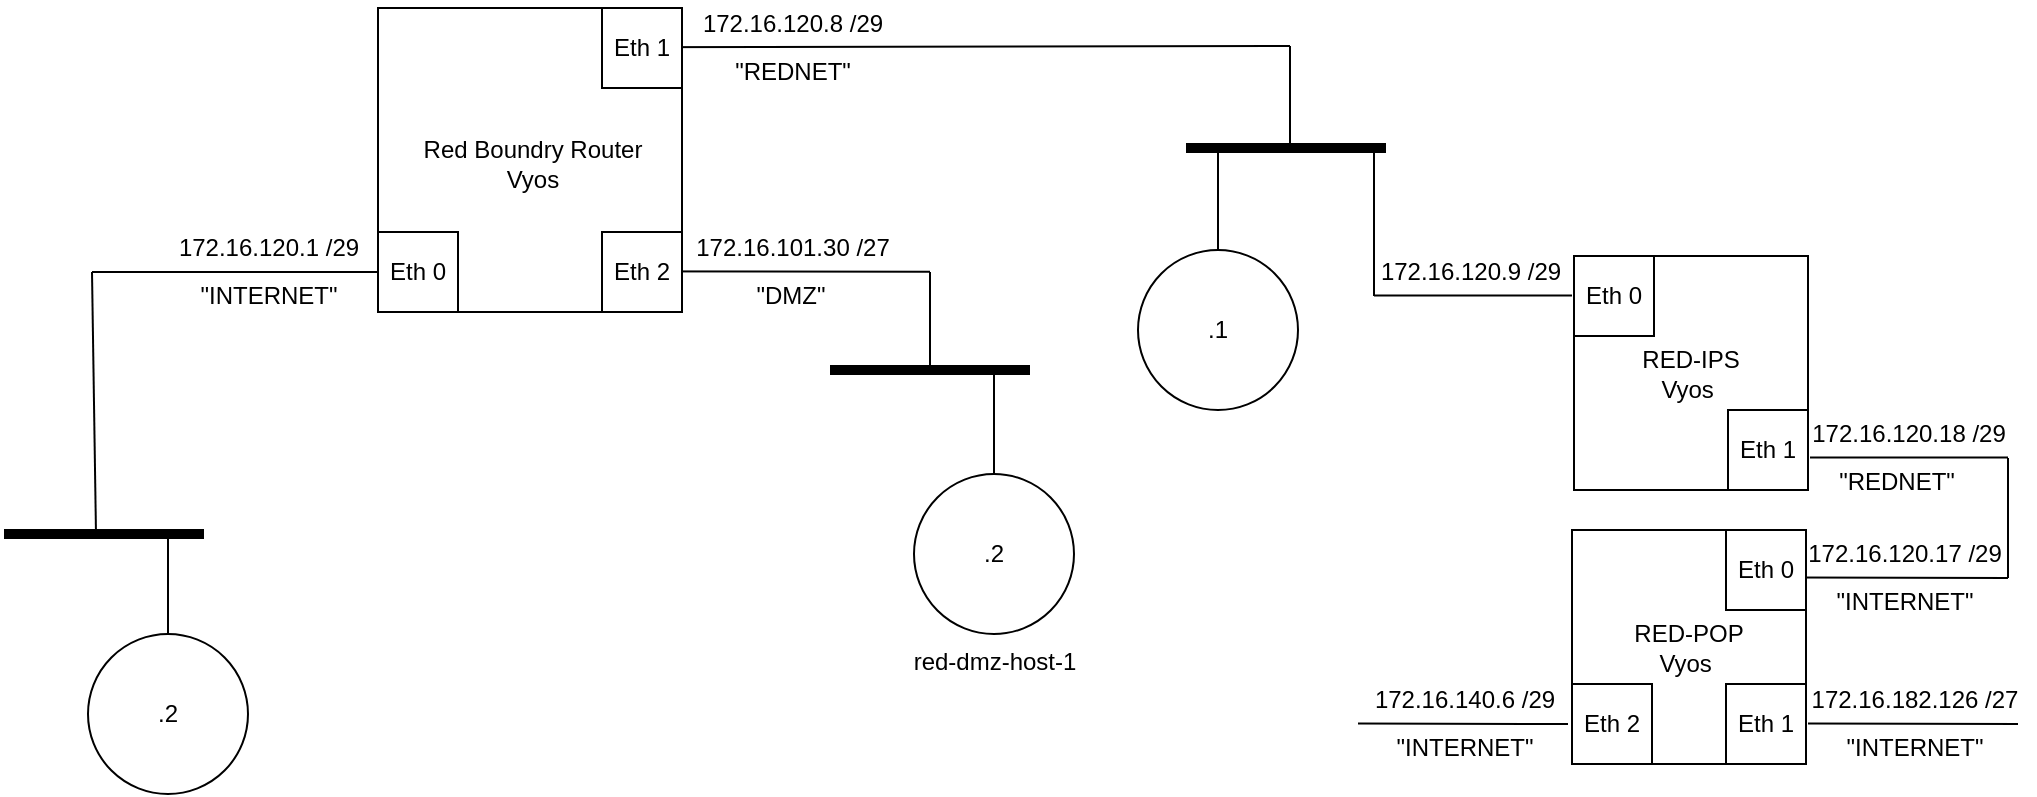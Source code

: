 <mxfile version="27.0.1">
  <diagram name="Page-1" id="r5pY6OEH55r_MRl_l-7a">
    <mxGraphModel dx="453" dy="723" grid="0" gridSize="10" guides="1" tooltips="1" connect="1" arrows="1" fold="1" page="1" pageScale="1" pageWidth="1500" pageHeight="1100" math="0" shadow="0">
      <root>
        <mxCell id="0" />
        <mxCell id="1" parent="0" />
        <mxCell id="gthj1zMNGUcNPDBHIXGr-64" value="" style="endArrow=none;html=1;rounded=0;" edge="1" parent="1">
          <mxGeometry width="50" height="50" relative="1" as="geometry">
            <mxPoint x="1140" y="614" as="sourcePoint" />
            <mxPoint x="1035" y="613.73" as="targetPoint" />
          </mxGeometry>
        </mxCell>
        <mxCell id="gthj1zMNGUcNPDBHIXGr-65" value="172.16.120.17 /29" style="text;html=1;align=center;verticalAlign=middle;resizable=0;points=[];autosize=1;strokeColor=none;fillColor=none;spacingBottom=0;" vertex="1" parent="1">
          <mxGeometry x="1030" y="589.94" width="115" height="24" as="geometry" />
        </mxCell>
        <mxCell id="gthj1zMNGUcNPDBHIXGr-48" value="" style="endArrow=none;html=1;rounded=0;" edge="1" parent="1">
          <mxGeometry width="50" height="50" relative="1" as="geometry">
            <mxPoint x="922" y="472.79" as="sourcePoint" />
            <mxPoint x="823" y="472.79" as="targetPoint" />
          </mxGeometry>
        </mxCell>
        <mxCell id="gthj1zMNGUcNPDBHIXGr-32" value="" style="endArrow=none;html=1;rounded=0;" edge="1" parent="1">
          <mxGeometry width="50" height="50" relative="1" as="geometry">
            <mxPoint x="220" y="643" as="sourcePoint" />
            <mxPoint x="220" y="592" as="targetPoint" />
          </mxGeometry>
        </mxCell>
        <mxCell id="gthj1zMNGUcNPDBHIXGr-12" value="" style="endArrow=none;html=1;rounded=0;exitX=1;exitY=0.5;exitDx=0;exitDy=0;" edge="1" parent="1">
          <mxGeometry width="50" height="50" relative="1" as="geometry">
            <mxPoint x="437" y="348.64" as="sourcePoint" />
            <mxPoint x="781" y="348" as="targetPoint" />
          </mxGeometry>
        </mxCell>
        <mxCell id="gthj1zMNGUcNPDBHIXGr-13" value="" style="endArrow=none;html=1;rounded=0;exitX=1;exitY=0.5;exitDx=0;exitDy=0;" edge="1" parent="1">
          <mxGeometry width="50" height="50" relative="1" as="geometry">
            <mxPoint x="384" y="460.64" as="sourcePoint" />
            <mxPoint x="601" y="460.91" as="targetPoint" />
          </mxGeometry>
        </mxCell>
        <mxCell id="gthj1zMNGUcNPDBHIXGr-10" value="" style="endArrow=none;html=1;rounded=0;" edge="1" parent="1" target="gthj1zMNGUcNPDBHIXGr-8">
          <mxGeometry width="50" height="50" relative="1" as="geometry">
            <mxPoint x="182" y="461" as="sourcePoint" />
            <mxPoint x="325" y="461" as="targetPoint" />
          </mxGeometry>
        </mxCell>
        <mxCell id="gthj1zMNGUcNPDBHIXGr-9" value="172.16.120.1 /29" style="text;html=1;align=center;verticalAlign=middle;resizable=0;points=[];autosize=1;strokeColor=none;fillColor=none;spacingBottom=0;" vertex="1" parent="1">
          <mxGeometry x="216" y="437" width="108" height="24" as="geometry" />
        </mxCell>
        <mxCell id="gthj1zMNGUcNPDBHIXGr-3" value="" style="whiteSpace=wrap;html=1;aspect=fixed;" vertex="1" parent="1">
          <mxGeometry x="325" y="329" width="152" height="152" as="geometry" />
        </mxCell>
        <mxCell id="gthj1zMNGUcNPDBHIXGr-5" value="&lt;br&gt;&lt;div&gt;Red Boundry Router&lt;/div&gt;&lt;div&gt;Vyos&lt;/div&gt;" style="text;html=1;align=center;verticalAlign=middle;resizable=0;points=[];autosize=1;strokeColor=none;fillColor=none;" vertex="1" parent="1">
          <mxGeometry x="338" y="372" width="127" height="55" as="geometry" />
        </mxCell>
        <mxCell id="gthj1zMNGUcNPDBHIXGr-6" value="Eth 1" style="whiteSpace=wrap;html=1;aspect=fixed;" vertex="1" parent="1">
          <mxGeometry x="437" y="329" width="40" height="40" as="geometry" />
        </mxCell>
        <mxCell id="gthj1zMNGUcNPDBHIXGr-7" value="Eth 2" style="whiteSpace=wrap;html=1;aspect=fixed;" vertex="1" parent="1">
          <mxGeometry x="437" y="441" width="40" height="40" as="geometry" />
        </mxCell>
        <mxCell id="gthj1zMNGUcNPDBHIXGr-8" value="Eth 0" style="whiteSpace=wrap;html=1;aspect=fixed;" vertex="1" parent="1">
          <mxGeometry x="325" y="441" width="40" height="40" as="geometry" />
        </mxCell>
        <mxCell id="gthj1zMNGUcNPDBHIXGr-11" value="&quot;INTERNET&quot;" style="text;html=1;align=center;verticalAlign=middle;resizable=0;points=[];autosize=1;strokeColor=none;fillColor=none;spacingBottom=0;" vertex="1" parent="1">
          <mxGeometry x="226.5" y="461" width="87" height="24" as="geometry" />
        </mxCell>
        <mxCell id="gthj1zMNGUcNPDBHIXGr-14" value="172.16.120.8 /29" style="text;html=1;align=center;verticalAlign=middle;resizable=0;points=[];autosize=1;strokeColor=none;fillColor=none;spacingBottom=0;" vertex="1" parent="1">
          <mxGeometry x="478" y="325" width="108" height="24" as="geometry" />
        </mxCell>
        <mxCell id="gthj1zMNGUcNPDBHIXGr-15" value="&quot;REDNET&quot;" style="text;html=1;align=center;verticalAlign=middle;resizable=0;points=[];autosize=1;strokeColor=none;fillColor=none;spacingBottom=0;" vertex="1" parent="1">
          <mxGeometry x="493.5" y="349" width="76" height="24" as="geometry" />
        </mxCell>
        <mxCell id="gthj1zMNGUcNPDBHIXGr-16" value="172.16.101.30 /27" style="text;html=1;align=center;verticalAlign=middle;resizable=0;points=[];autosize=1;strokeColor=none;fillColor=none;spacingBottom=0;" vertex="1" parent="1">
          <mxGeometry x="474" y="437" width="115" height="24" as="geometry" />
        </mxCell>
        <mxCell id="gthj1zMNGUcNPDBHIXGr-17" value="&quot;DMZ&quot;" style="text;html=1;align=center;verticalAlign=middle;resizable=0;points=[];autosize=1;strokeColor=none;fillColor=none;spacingBottom=0;" vertex="1" parent="1">
          <mxGeometry x="504.5" y="461" width="53" height="24" as="geometry" />
        </mxCell>
        <mxCell id="gthj1zMNGUcNPDBHIXGr-19" value="" style="endArrow=none;html=1;rounded=0;" edge="1" parent="1">
          <mxGeometry width="50" height="50" relative="1" as="geometry">
            <mxPoint x="601" y="510" as="sourcePoint" />
            <mxPoint x="601" y="461" as="targetPoint" />
          </mxGeometry>
        </mxCell>
        <mxCell id="gthj1zMNGUcNPDBHIXGr-22" value="" style="endArrow=none;html=1;rounded=0;" edge="1" parent="1">
          <mxGeometry width="50" height="50" relative="1" as="geometry">
            <mxPoint x="184" y="592" as="sourcePoint" />
            <mxPoint x="182" y="461" as="targetPoint" />
          </mxGeometry>
        </mxCell>
        <mxCell id="gthj1zMNGUcNPDBHIXGr-24" value="" style="endArrow=none;html=1;rounded=0;" edge="1" parent="1">
          <mxGeometry width="50" height="50" relative="1" as="geometry">
            <mxPoint x="781" y="397" as="sourcePoint" />
            <mxPoint x="781" y="348" as="targetPoint" />
          </mxGeometry>
        </mxCell>
        <mxCell id="gthj1zMNGUcNPDBHIXGr-25" value="" style="shape=link;html=1;rounded=0;strokeWidth=3;width=-4;" edge="1" parent="1">
          <mxGeometry width="100" relative="1" as="geometry">
            <mxPoint x="729" y="399" as="sourcePoint" />
            <mxPoint x="829" y="399" as="targetPoint" />
          </mxGeometry>
        </mxCell>
        <mxCell id="gthj1zMNGUcNPDBHIXGr-26" value="" style="shape=link;html=1;rounded=0;strokeWidth=3;width=-4;" edge="1" parent="1">
          <mxGeometry width="100" relative="1" as="geometry">
            <mxPoint x="551" y="510" as="sourcePoint" />
            <mxPoint x="651" y="510" as="targetPoint" />
          </mxGeometry>
        </mxCell>
        <mxCell id="gthj1zMNGUcNPDBHIXGr-27" value="" style="shape=link;html=1;rounded=0;strokeWidth=3;width=-4;" edge="1" parent="1">
          <mxGeometry width="100" relative="1" as="geometry">
            <mxPoint x="138" y="592" as="sourcePoint" />
            <mxPoint x="238" y="592" as="targetPoint" />
          </mxGeometry>
        </mxCell>
        <mxCell id="gthj1zMNGUcNPDBHIXGr-29" value=".2" style="ellipse;whiteSpace=wrap;html=1;aspect=fixed;" vertex="1" parent="1">
          <mxGeometry x="180" y="642" width="80" height="80" as="geometry" />
        </mxCell>
        <mxCell id="gthj1zMNGUcNPDBHIXGr-33" value="" style="endArrow=none;html=1;rounded=0;" edge="1" parent="1">
          <mxGeometry width="50" height="50" relative="1" as="geometry">
            <mxPoint x="633" y="563" as="sourcePoint" />
            <mxPoint x="633" y="512" as="targetPoint" />
          </mxGeometry>
        </mxCell>
        <mxCell id="gthj1zMNGUcNPDBHIXGr-34" value=".2" style="ellipse;whiteSpace=wrap;html=1;aspect=fixed;" vertex="1" parent="1">
          <mxGeometry x="593" y="562" width="80" height="80" as="geometry" />
        </mxCell>
        <mxCell id="gthj1zMNGUcNPDBHIXGr-35" value="" style="endArrow=none;html=1;rounded=0;" edge="1" parent="1">
          <mxGeometry width="50" height="50" relative="1" as="geometry">
            <mxPoint x="823" y="473" as="sourcePoint" />
            <mxPoint x="823" y="401" as="targetPoint" />
          </mxGeometry>
        </mxCell>
        <mxCell id="gthj1zMNGUcNPDBHIXGr-41" value="red-dmz-host-1" style="text;html=1;align=center;verticalAlign=middle;resizable=0;points=[];autosize=1;strokeColor=none;fillColor=none;spacingBottom=0;" vertex="1" parent="1">
          <mxGeometry x="583.5" y="644" width="99" height="24" as="geometry" />
        </mxCell>
        <mxCell id="gthj1zMNGUcNPDBHIXGr-47" value="&lt;div&gt;RED-IPS&lt;/div&gt;&lt;div&gt;Vyos&amp;nbsp;&lt;/div&gt;" style="whiteSpace=wrap;html=1;aspect=fixed;" vertex="1" parent="1">
          <mxGeometry x="923" y="453" width="117" height="117" as="geometry" />
        </mxCell>
        <mxCell id="gthj1zMNGUcNPDBHIXGr-50" value="Eth 0" style="whiteSpace=wrap;html=1;aspect=fixed;" vertex="1" parent="1">
          <mxGeometry x="923" y="453" width="40" height="40" as="geometry" />
        </mxCell>
        <mxCell id="gthj1zMNGUcNPDBHIXGr-51" value="172.16.120.9 /29" style="text;html=1;align=center;verticalAlign=middle;resizable=0;points=[];autosize=1;strokeColor=none;fillColor=none;spacingBottom=0;" vertex="1" parent="1">
          <mxGeometry x="817" y="449" width="108" height="24" as="geometry" />
        </mxCell>
        <mxCell id="gthj1zMNGUcNPDBHIXGr-52" value="Eth 1" style="whiteSpace=wrap;html=1;aspect=fixed;" vertex="1" parent="1">
          <mxGeometry x="1000" y="530" width="40" height="40" as="geometry" />
        </mxCell>
        <mxCell id="gthj1zMNGUcNPDBHIXGr-54" value="&lt;div&gt;RED-POP&lt;/div&gt;&lt;div&gt;Vyos&amp;nbsp;&lt;/div&gt;" style="whiteSpace=wrap;html=1;aspect=fixed;" vertex="1" parent="1">
          <mxGeometry x="922" y="590" width="117" height="117" as="geometry" />
        </mxCell>
        <mxCell id="gthj1zMNGUcNPDBHIXGr-55" value="Eth 0" style="whiteSpace=wrap;html=1;aspect=fixed;" vertex="1" parent="1">
          <mxGeometry x="999" y="590" width="40" height="40" as="geometry" />
        </mxCell>
        <mxCell id="gthj1zMNGUcNPDBHIXGr-56" value="Eth 1" style="whiteSpace=wrap;html=1;aspect=fixed;" vertex="1" parent="1">
          <mxGeometry x="999" y="667" width="40" height="40" as="geometry" />
        </mxCell>
        <mxCell id="gthj1zMNGUcNPDBHIXGr-59" value="" style="endArrow=none;html=1;rounded=0;" edge="1" parent="1">
          <mxGeometry width="50" height="50" relative="1" as="geometry">
            <mxPoint x="1140" y="553.79" as="sourcePoint" />
            <mxPoint x="1041" y="553.79" as="targetPoint" />
          </mxGeometry>
        </mxCell>
        <mxCell id="gthj1zMNGUcNPDBHIXGr-62" value="172.16.120.18 /29" style="text;html=1;align=center;verticalAlign=middle;resizable=0;points=[];autosize=1;strokeColor=none;fillColor=none;spacingBottom=0;" vertex="1" parent="1">
          <mxGeometry x="1032" y="530" width="115" height="24" as="geometry" />
        </mxCell>
        <mxCell id="gthj1zMNGUcNPDBHIXGr-63" value="" style="endArrow=none;html=1;rounded=0;" edge="1" parent="1">
          <mxGeometry width="50" height="50" relative="1" as="geometry">
            <mxPoint x="1140" y="614" as="sourcePoint" />
            <mxPoint x="1140" y="554" as="targetPoint" />
          </mxGeometry>
        </mxCell>
        <mxCell id="gthj1zMNGUcNPDBHIXGr-66" value="&quot;REDNET&quot;" style="text;html=1;align=center;verticalAlign=middle;resizable=0;points=[];autosize=1;strokeColor=none;fillColor=none;spacingBottom=0;" vertex="1" parent="1">
          <mxGeometry x="1046" y="554" width="76" height="24" as="geometry" />
        </mxCell>
        <mxCell id="gthj1zMNGUcNPDBHIXGr-67" value="&quot;INTERNET&quot;" style="text;html=1;align=center;verticalAlign=middle;resizable=0;points=[];autosize=1;strokeColor=none;fillColor=none;spacingBottom=0;" vertex="1" parent="1">
          <mxGeometry x="1044.5" y="613.94" width="86" height="24" as="geometry" />
        </mxCell>
        <mxCell id="gthj1zMNGUcNPDBHIXGr-68" value="Eth 2" style="whiteSpace=wrap;html=1;aspect=fixed;" vertex="1" parent="1">
          <mxGeometry x="922" y="667" width="40" height="40" as="geometry" />
        </mxCell>
        <mxCell id="gthj1zMNGUcNPDBHIXGr-69" value="" style="endArrow=none;html=1;rounded=0;" edge="1" parent="1">
          <mxGeometry width="50" height="50" relative="1" as="geometry">
            <mxPoint x="920" y="687.06" as="sourcePoint" />
            <mxPoint x="815" y="686.79" as="targetPoint" />
          </mxGeometry>
        </mxCell>
        <mxCell id="gthj1zMNGUcNPDBHIXGr-70" value="172.16.140.6 /29" style="text;html=1;align=center;verticalAlign=middle;resizable=0;points=[];autosize=1;strokeColor=none;fillColor=none;spacingBottom=0;" vertex="1" parent="1">
          <mxGeometry x="814" y="663" width="108" height="24" as="geometry" />
        </mxCell>
        <mxCell id="gthj1zMNGUcNPDBHIXGr-71" value="&quot;INTERNET&quot;" style="text;html=1;align=center;verticalAlign=middle;resizable=0;points=[];autosize=1;strokeColor=none;fillColor=none;spacingBottom=0;" vertex="1" parent="1">
          <mxGeometry x="824.5" y="687" width="86" height="24" as="geometry" />
        </mxCell>
        <mxCell id="gthj1zMNGUcNPDBHIXGr-75" value="" style="endArrow=none;html=1;rounded=0;" edge="1" parent="1">
          <mxGeometry width="50" height="50" relative="1" as="geometry">
            <mxPoint x="1145" y="687.06" as="sourcePoint" />
            <mxPoint x="1040" y="686.79" as="targetPoint" />
          </mxGeometry>
        </mxCell>
        <mxCell id="gthj1zMNGUcNPDBHIXGr-76" value="&amp;nbsp;" style="text;html=1;align=center;verticalAlign=middle;resizable=0;points=[];autosize=1;strokeColor=none;fillColor=none;spacingBottom=0;" vertex="1" parent="1">
          <mxGeometry x="1082" y="663" width="21" height="24" as="geometry" />
        </mxCell>
        <mxCell id="gthj1zMNGUcNPDBHIXGr-77" value="&quot;INTERNET&quot;" style="text;html=1;align=center;verticalAlign=middle;resizable=0;points=[];autosize=1;strokeColor=none;fillColor=none;spacingBottom=0;" vertex="1" parent="1">
          <mxGeometry x="1049.5" y="687" width="86" height="24" as="geometry" />
        </mxCell>
        <mxCell id="gthj1zMNGUcNPDBHIXGr-79" value="" style="endArrow=none;html=1;rounded=0;" edge="1" parent="1">
          <mxGeometry width="50" height="50" relative="1" as="geometry">
            <mxPoint x="745" y="451" as="sourcePoint" />
            <mxPoint x="745" y="400" as="targetPoint" />
          </mxGeometry>
        </mxCell>
        <mxCell id="gthj1zMNGUcNPDBHIXGr-80" value=".1" style="ellipse;whiteSpace=wrap;html=1;aspect=fixed;" vertex="1" parent="1">
          <mxGeometry x="705" y="450" width="80" height="80" as="geometry" />
        </mxCell>
        <mxCell id="gthj1zMNGUcNPDBHIXGr-81" value="172.16.182.126 /27" style="text;html=1;align=center;verticalAlign=middle;resizable=0;points=[];autosize=1;strokeColor=none;fillColor=none;spacingBottom=0;" vertex="1" parent="1">
          <mxGeometry x="1032.5" y="663" width="121" height="24" as="geometry" />
        </mxCell>
      </root>
    </mxGraphModel>
  </diagram>
</mxfile>
